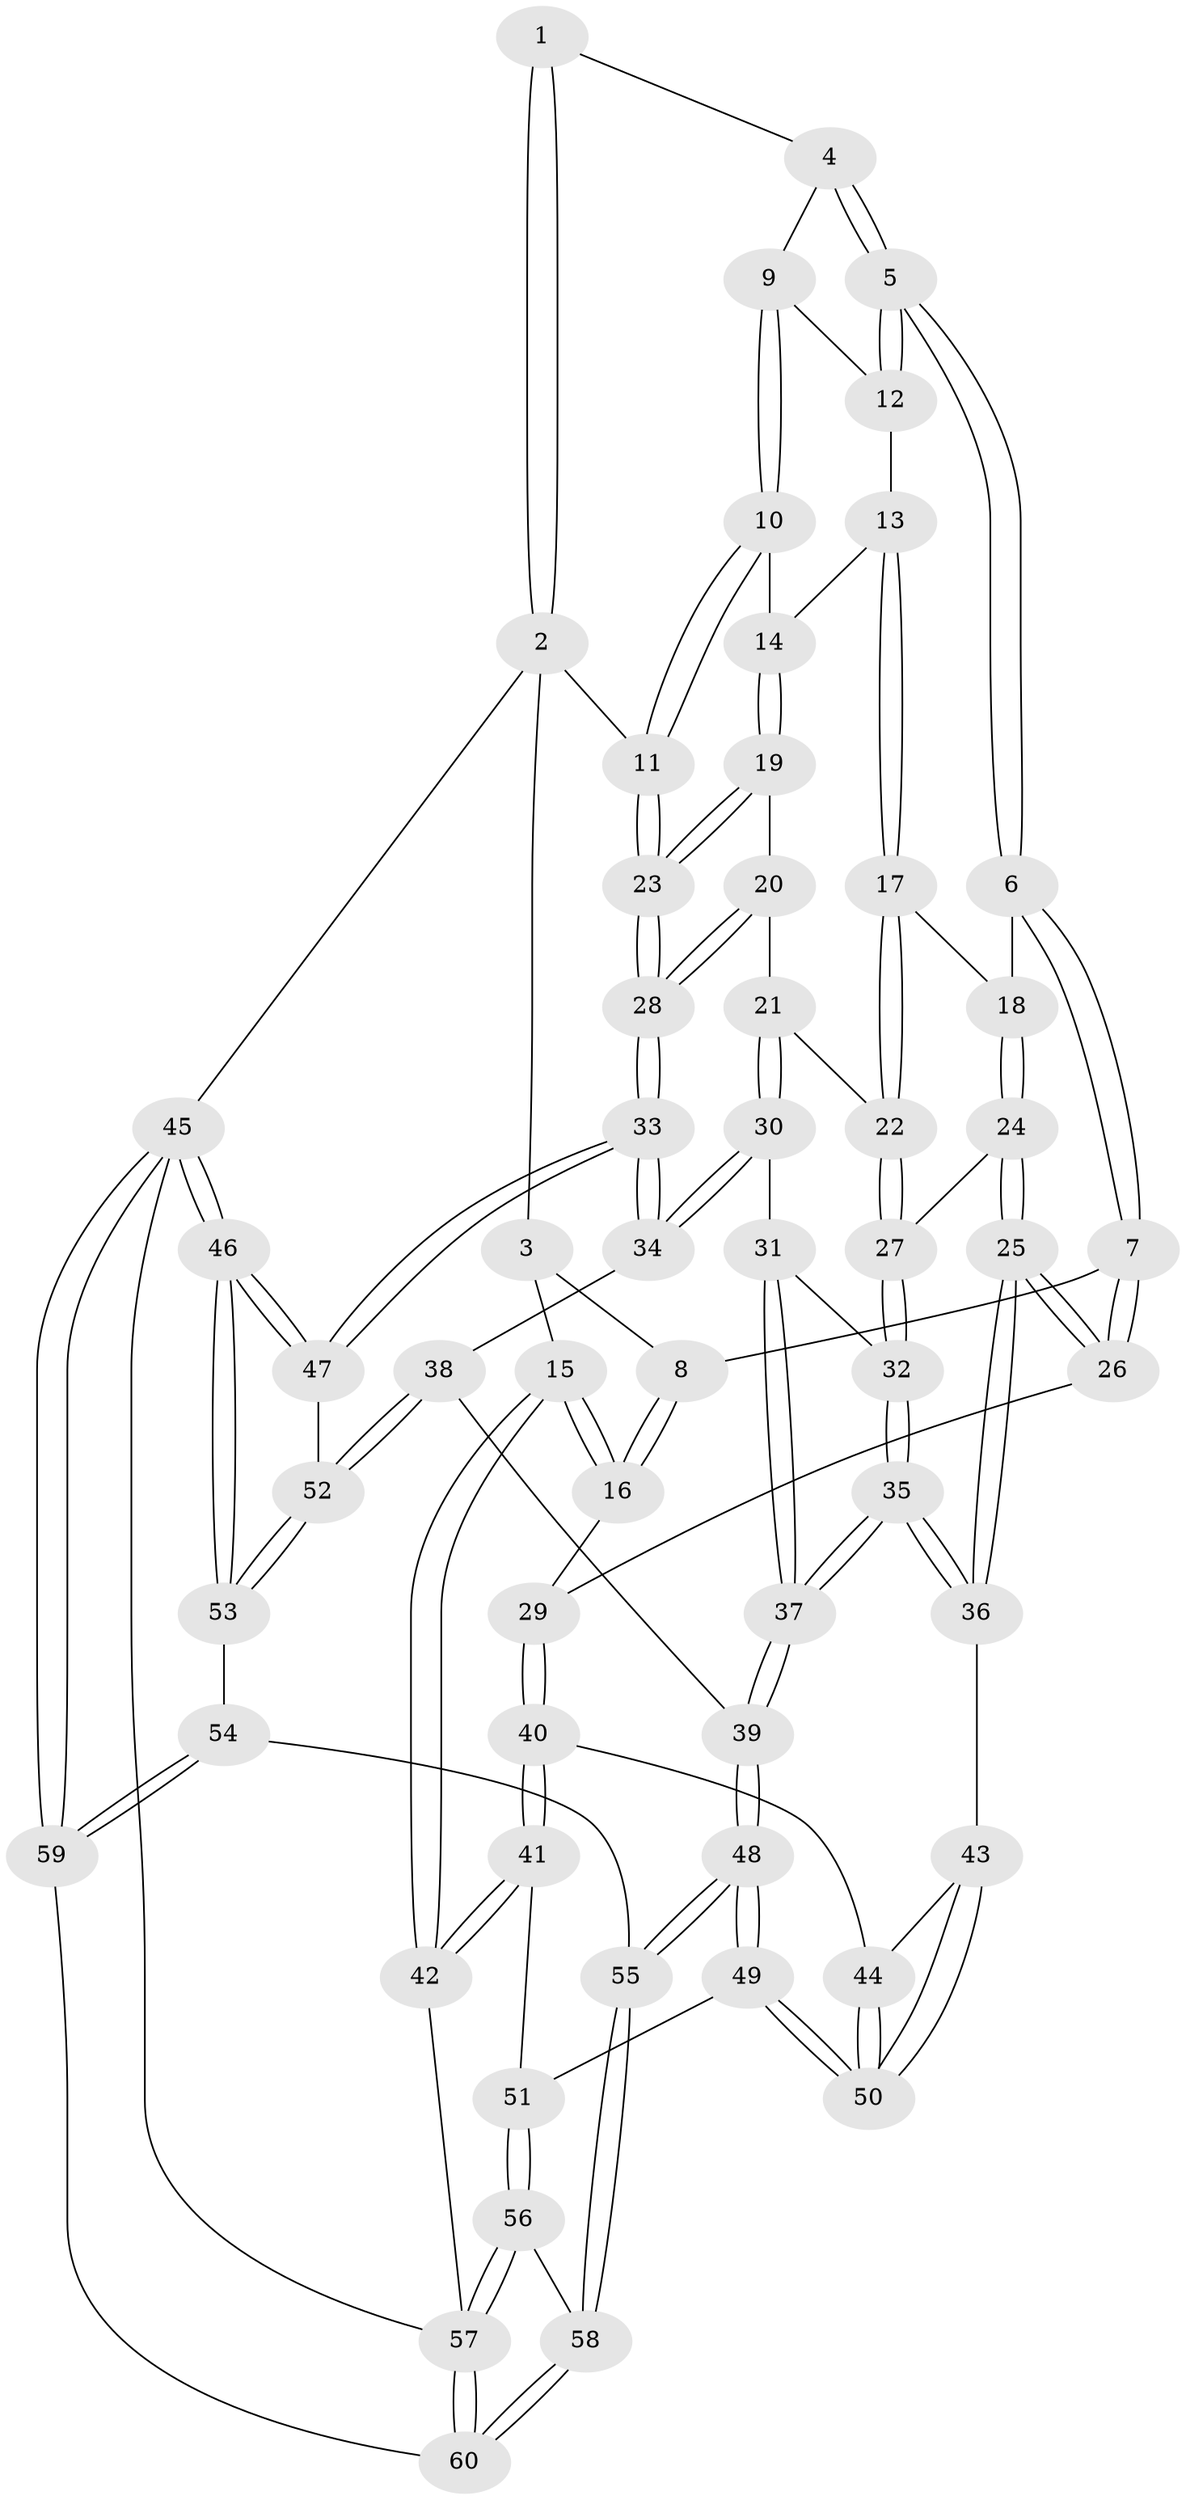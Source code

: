 // coarse degree distribution, {3: 0.09090909090909091, 6: 0.12121212121212122, 4: 0.30303030303030304, 5: 0.45454545454545453, 2: 0.030303030303030304}
// Generated by graph-tools (version 1.1) at 2025/52/02/27/25 19:52:37]
// undirected, 60 vertices, 146 edges
graph export_dot {
graph [start="1"]
  node [color=gray90,style=filled];
  1 [pos="+0.6263400952781087+0"];
  2 [pos="+1+0"];
  3 [pos="+0.26979090571856656+0"];
  4 [pos="+0.6296358005493359+0"];
  5 [pos="+0.5592686916125887+0.17410588901249419"];
  6 [pos="+0.5568432246901142+0.18143365276091386"];
  7 [pos="+0.3325141084499387+0.23582997942381484"];
  8 [pos="+0.23794401129699108+0.02425573006913552"];
  9 [pos="+0.6707653460924957+0"];
  10 [pos="+0.8639201862387641+0.13203683947201014"];
  11 [pos="+1+0.14964024812948468"];
  12 [pos="+0.7369180853253188+0.15799336134685943"];
  13 [pos="+0.7558934500802882+0.1924399142550129"];
  14 [pos="+0.776113503716264+0.1985503044208486"];
  15 [pos="+0+0.27639180178974393"];
  16 [pos="+0+0.27369742727929075"];
  17 [pos="+0.6789608906769128+0.23932768919883843"];
  18 [pos="+0.5806204363698766+0.21592014733552842"];
  19 [pos="+0.7955099168019497+0.2426631825896194"];
  20 [pos="+0.7980650825700939+0.27576438101448947"];
  21 [pos="+0.7427379397826924+0.34283875726984403"];
  22 [pos="+0.7156780497269781+0.3324872083410313"];
  23 [pos="+1+0.18698371383032905"];
  24 [pos="+0.5802493783860786+0.2847715303099993"];
  25 [pos="+0.43091578506789235+0.4156348617812081"];
  26 [pos="+0.3305505810470838+0.24827990448634796"];
  27 [pos="+0.627261767017831+0.3619267608758486"];
  28 [pos="+1+0.44606493574039446"];
  29 [pos="+0.1401362201825381+0.39447082766766733"];
  30 [pos="+0.7578679856291087+0.3743954473352077"];
  31 [pos="+0.6968304390204242+0.4159456371579812"];
  32 [pos="+0.627087536020336+0.36247240194564084"];
  33 [pos="+1+0.5012433656150553"];
  34 [pos="+0.8871126265266673+0.5176700380174087"];
  35 [pos="+0.5512777188834106+0.5250319412692837"];
  36 [pos="+0.43456558559550623+0.4294962308053654"];
  37 [pos="+0.5881790666626796+0.5942348232650912"];
  38 [pos="+0.666567228569837+0.6235263647046855"];
  39 [pos="+0.6063171762566203+0.6383050177371588"];
  40 [pos="+0.17824644344881663+0.5484895107627153"];
  41 [pos="+0.05674775104679622+0.7174501824009617"];
  42 [pos="+0+0.7441587331717715"];
  43 [pos="+0.34830714493482845+0.4894306273527636"];
  44 [pos="+0.23610346545415667+0.5508481271957182"];
  45 [pos="+1+1"];
  46 [pos="+1+1"];
  47 [pos="+1+0.5553067150827952"];
  48 [pos="+0.5438414879526614+0.7608094561710945"];
  49 [pos="+0.43836935271418387+0.7200996585061803"];
  50 [pos="+0.43610255867805375+0.7179771134680811"];
  51 [pos="+0.11309199305199101+0.762727454003773"];
  52 [pos="+0.8874172581327143+0.7937687723754626"];
  53 [pos="+0.8559264953359775+0.8611452107141846"];
  54 [pos="+0.800707575052721+0.8860736707407159"];
  55 [pos="+0.5481157062521398+0.8380928584559173"];
  56 [pos="+0.1633391638352609+0.8426868032384465"];
  57 [pos="+0.2072829493749415+1"];
  58 [pos="+0.5229585217533764+0.8989929457372654"];
  59 [pos="+0.8746381925759299+1"];
  60 [pos="+0.4924277525831058+1"];
  1 -- 2;
  1 -- 2;
  1 -- 4;
  2 -- 3;
  2 -- 11;
  2 -- 45;
  3 -- 8;
  3 -- 15;
  4 -- 5;
  4 -- 5;
  4 -- 9;
  5 -- 6;
  5 -- 6;
  5 -- 12;
  5 -- 12;
  6 -- 7;
  6 -- 7;
  6 -- 18;
  7 -- 8;
  7 -- 26;
  7 -- 26;
  8 -- 16;
  8 -- 16;
  9 -- 10;
  9 -- 10;
  9 -- 12;
  10 -- 11;
  10 -- 11;
  10 -- 14;
  11 -- 23;
  11 -- 23;
  12 -- 13;
  13 -- 14;
  13 -- 17;
  13 -- 17;
  14 -- 19;
  14 -- 19;
  15 -- 16;
  15 -- 16;
  15 -- 42;
  15 -- 42;
  16 -- 29;
  17 -- 18;
  17 -- 22;
  17 -- 22;
  18 -- 24;
  18 -- 24;
  19 -- 20;
  19 -- 23;
  19 -- 23;
  20 -- 21;
  20 -- 28;
  20 -- 28;
  21 -- 22;
  21 -- 30;
  21 -- 30;
  22 -- 27;
  22 -- 27;
  23 -- 28;
  23 -- 28;
  24 -- 25;
  24 -- 25;
  24 -- 27;
  25 -- 26;
  25 -- 26;
  25 -- 36;
  25 -- 36;
  26 -- 29;
  27 -- 32;
  27 -- 32;
  28 -- 33;
  28 -- 33;
  29 -- 40;
  29 -- 40;
  30 -- 31;
  30 -- 34;
  30 -- 34;
  31 -- 32;
  31 -- 37;
  31 -- 37;
  32 -- 35;
  32 -- 35;
  33 -- 34;
  33 -- 34;
  33 -- 47;
  33 -- 47;
  34 -- 38;
  35 -- 36;
  35 -- 36;
  35 -- 37;
  35 -- 37;
  36 -- 43;
  37 -- 39;
  37 -- 39;
  38 -- 39;
  38 -- 52;
  38 -- 52;
  39 -- 48;
  39 -- 48;
  40 -- 41;
  40 -- 41;
  40 -- 44;
  41 -- 42;
  41 -- 42;
  41 -- 51;
  42 -- 57;
  43 -- 44;
  43 -- 50;
  43 -- 50;
  44 -- 50;
  44 -- 50;
  45 -- 46;
  45 -- 46;
  45 -- 59;
  45 -- 59;
  45 -- 57;
  46 -- 47;
  46 -- 47;
  46 -- 53;
  46 -- 53;
  47 -- 52;
  48 -- 49;
  48 -- 49;
  48 -- 55;
  48 -- 55;
  49 -- 50;
  49 -- 50;
  49 -- 51;
  51 -- 56;
  51 -- 56;
  52 -- 53;
  52 -- 53;
  53 -- 54;
  54 -- 55;
  54 -- 59;
  54 -- 59;
  55 -- 58;
  55 -- 58;
  56 -- 57;
  56 -- 57;
  56 -- 58;
  57 -- 60;
  57 -- 60;
  58 -- 60;
  58 -- 60;
  59 -- 60;
}
